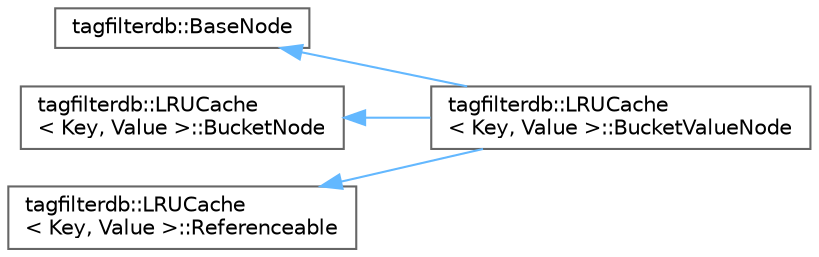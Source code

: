 digraph "Graphical Class Hierarchy"
{
 // LATEX_PDF_SIZE
  bgcolor="transparent";
  edge [fontname=Helvetica,fontsize=10,labelfontname=Helvetica,labelfontsize=10];
  node [fontname=Helvetica,fontsize=10,shape=box,height=0.2,width=0.4];
  rankdir="LR";
  Node0 [id="Node000000",label="tagfilterdb::BaseNode",height=0.2,width=0.4,color="grey40", fillcolor="white", style="filled",URL="$structtagfilterdb_1_1BaseNode.html",tooltip=" "];
  Node0 -> Node1 [id="edge1_Node000000_Node000001",dir="back",color="steelblue1",style="solid",tooltip=" "];
  Node1 [id="Node000001",label="tagfilterdb::LRUCache\l\< Key, Value \>::BucketValueNode",height=0.2,width=0.4,color="grey40", fillcolor="white", style="filled",URL="$classtagfilterdb_1_1LRUCache_1_1BucketValueNode.html",tooltip="A class representing a value node in the cache."];
  Node2 [id="Node000002",label="tagfilterdb::LRUCache\l\< Key, Value \>::BucketNode",height=0.2,width=0.4,color="grey40", fillcolor="white", style="filled",URL="$classtagfilterdb_1_1LRUCache_1_1BucketNode.html",tooltip="A class representing a node in the bucket list."];
  Node2 -> Node1 [id="edge2_Node000002_Node000001",dir="back",color="steelblue1",style="solid",tooltip=" "];
  Node3 [id="Node000003",label="tagfilterdb::LRUCache\l\< Key, Value \>::Referenceable",height=0.2,width=0.4,color="grey40", fillcolor="white", style="filled",URL="$classtagfilterdb_1_1LRUCache_1_1Referenceable.html",tooltip="A class that manages reference counting for cache nodes."];
  Node3 -> Node1 [id="edge3_Node000003_Node000001",dir="back",color="steelblue1",style="solid",tooltip=" "];
}
